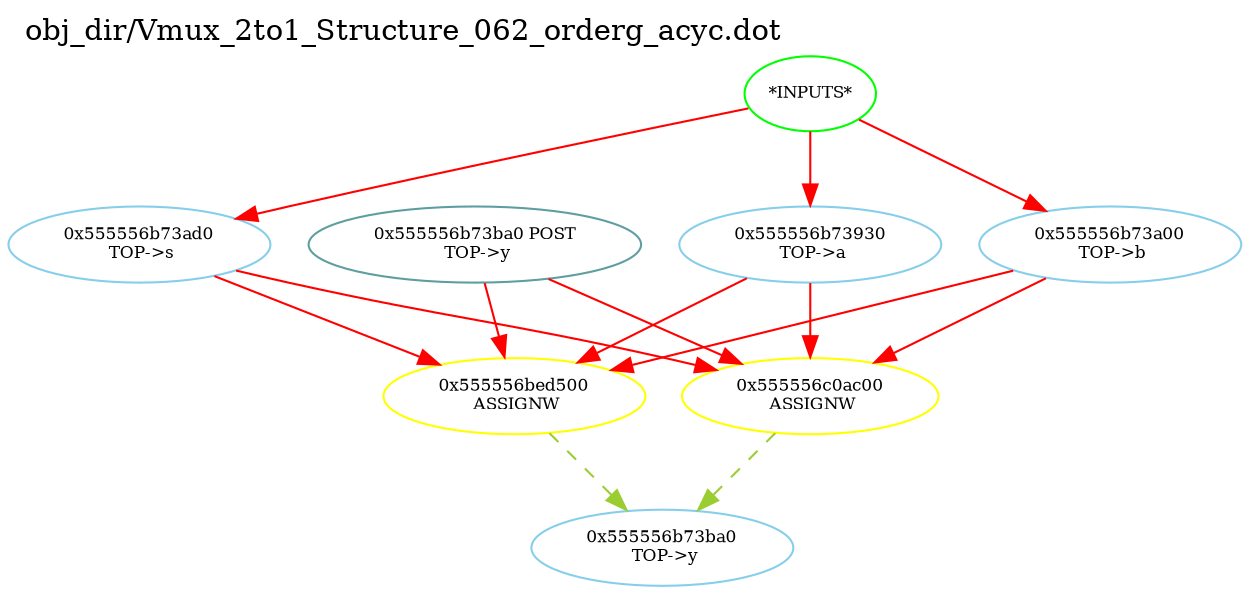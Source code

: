 digraph v3graph {
	graph	[label="obj_dir/Vmux_2to1_Structure_062_orderg_acyc.dot",
		 labelloc=t, labeljust=l,
		 //size="7.5,10",
		 rankdir=TB];
	n0	[fontsize=8 label="*INPUTS*", color=green];
	n0x555556b62ff0_1	[fontsize=8 label="0x555556b73930\n TOP->a", color=skyblue];
	n0x555556b62ff0_2	[fontsize=8 label="0x555556b73a00\n TOP->b", color=skyblue];
	n0x555556b62ff0_3	[fontsize=8 label="0x555556b73ad0\n TOP->s", color=skyblue];
	n0x555556b62ff0_4	[fontsize=8 label="0x555556bed500\n ASSIGNW", color=yellow];
	n0x555556b62ff0_5	[fontsize=8 label="0x555556b73ba0\n TOP->y", color=skyblue];
	n0x555556b62ff0_6	[fontsize=8 label="0x555556b73ba0 POST\n TOP->y", color=CadetBlue];
	n0x555556b62ff0_7	[fontsize=8 label="0x555556c0ac00\n ASSIGNW", color=yellow];
	n0 -> n0x555556b62ff0_1 [fontsize=8 label="" weight=1 color=red];
	n0 -> n0x555556b62ff0_2 [fontsize=8 label="" weight=1 color=red];
	n0 -> n0x555556b62ff0_3 [fontsize=8 label="" weight=1 color=red];
	n0x555556b62ff0_1 -> n0x555556b62ff0_4 [fontsize=8 label="" weight=8 color=red];
	n0x555556b62ff0_1 -> n0x555556b62ff0_7 [fontsize=8 label="" weight=8 color=red];
	n0x555556b62ff0_2 -> n0x555556b62ff0_4 [fontsize=8 label="" weight=8 color=red];
	n0x555556b62ff0_2 -> n0x555556b62ff0_7 [fontsize=8 label="" weight=8 color=red];
	n0x555556b62ff0_3 -> n0x555556b62ff0_4 [fontsize=8 label="" weight=8 color=red];
	n0x555556b62ff0_3 -> n0x555556b62ff0_7 [fontsize=8 label="" weight=8 color=red];
	n0x555556b62ff0_4 -> n0x555556b62ff0_5 [fontsize=8 label="" weight=1 color=yellowGreen style=dashed];
	n0x555556b62ff0_6 -> n0x555556b62ff0_4 [fontsize=8 label="" weight=2 color=red];
	n0x555556b62ff0_6 -> n0x555556b62ff0_7 [fontsize=8 label="" weight=2 color=red];
	n0x555556b62ff0_7 -> n0x555556b62ff0_5 [fontsize=8 label="" weight=1 color=yellowGreen style=dashed];
}
